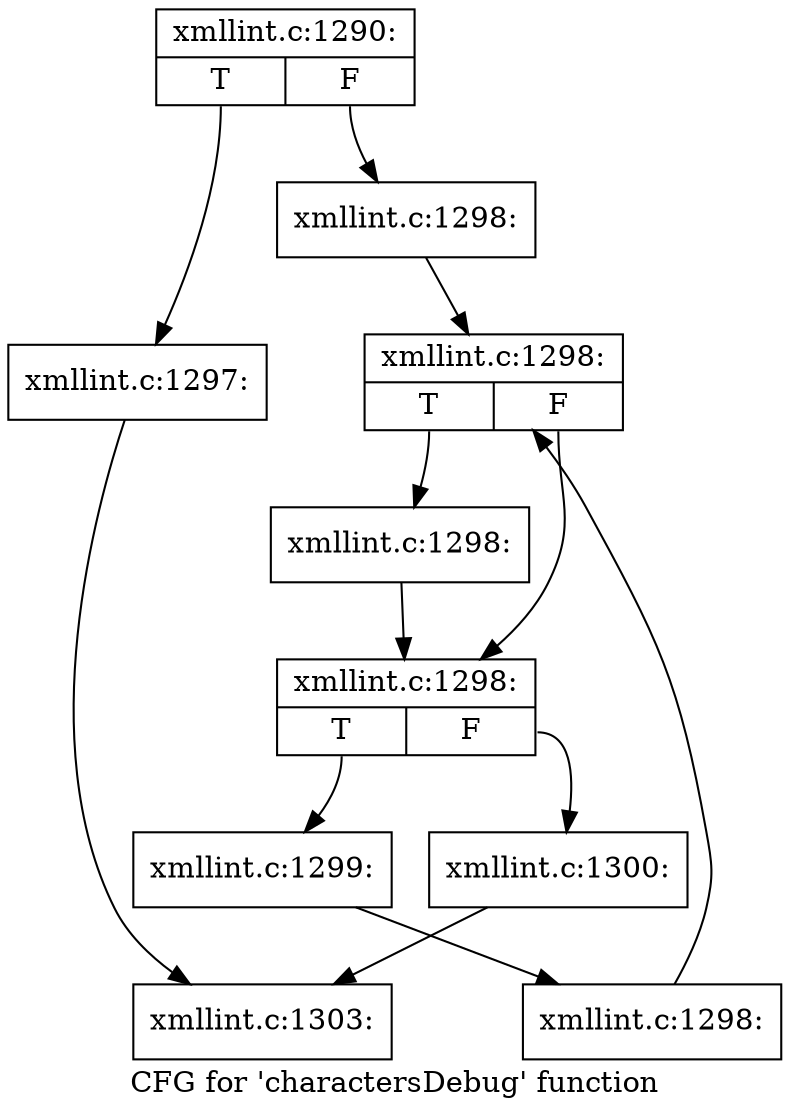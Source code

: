 digraph "CFG for 'charactersDebug' function" {
	label="CFG for 'charactersDebug' function";

	Node0x4fd4aa0 [shape=record,label="{xmllint.c:1290:|{<s0>T|<s1>F}}"];
	Node0x4fd4aa0:s0 -> Node0x4fd6e20;
	Node0x4fd4aa0:s1 -> Node0x4fd6e70;
	Node0x4fd6e20 [shape=record,label="{xmllint.c:1297:}"];
	Node0x4fd6e20 -> Node0x4fd5ad0;
	Node0x4fd6e70 [shape=record,label="{xmllint.c:1298:}"];
	Node0x4fd6e70 -> Node0x4fd72c0;
	Node0x4fd72c0 [shape=record,label="{xmllint.c:1298:|{<s0>T|<s1>F}}"];
	Node0x4fd72c0:s0 -> Node0x4fd7670;
	Node0x4fd72c0:s1 -> Node0x4fd7620;
	Node0x4fd7670 [shape=record,label="{xmllint.c:1298:}"];
	Node0x4fd7670 -> Node0x4fd7620;
	Node0x4fd7620 [shape=record,label="{xmllint.c:1298:|{<s0>T|<s1>F}}"];
	Node0x4fd7620:s0 -> Node0x4fd75a0;
	Node0x4fd7620:s1 -> Node0x4fd7120;
	Node0x4fd75a0 [shape=record,label="{xmllint.c:1299:}"];
	Node0x4fd75a0 -> Node0x4fd7510;
	Node0x4fd7510 [shape=record,label="{xmllint.c:1298:}"];
	Node0x4fd7510 -> Node0x4fd72c0;
	Node0x4fd7120 [shape=record,label="{xmllint.c:1300:}"];
	Node0x4fd7120 -> Node0x4fd5ad0;
	Node0x4fd5ad0 [shape=record,label="{xmllint.c:1303:}"];
}
